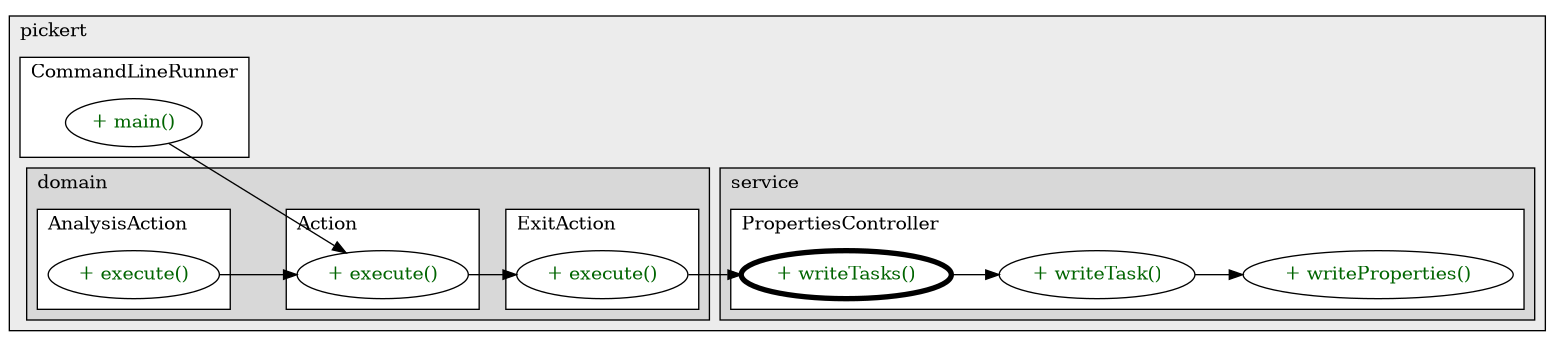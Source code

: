 @startuml

/' diagram meta data start
config=CallConfiguration;
{
  "rootMethod": "de.pickert.service.PropertiesController#writeTasks()",
  "projectClassification": {
    "searchMode": "OpenProject", // OpenProject, AllProjects
    "includedProjects": "",
    "pathEndKeywords": "*.impl",
    "isClientPath": "",
    "isClientName": "",
    "isTestPath": "",
    "isTestName": "",
    "isMappingPath": "",
    "isMappingName": "",
    "isDataAccessPath": "",
    "isDataAccessName": "",
    "isDataStructurePath": "",
    "isDataStructureName": "",
    "isInterfaceStructuresPath": "",
    "isInterfaceStructuresName": "",
    "isEntryPointPath": "",
    "isEntryPointName": ""
  },
  "graphRestriction": {
    "classPackageExcludeFilter": "",
    "classPackageIncludeFilter": "",
    "classNameExcludeFilter": "",
    "classNameIncludeFilter": "",
    "methodNameExcludeFilter": "",
    "methodNameIncludeFilter": "",
    "removeByInheritance": "", // inheritance/annotation based filtering is done in a second step
    "removeByAnnotation": "",
    "removeByClassPackage": "", // cleanup the graph after inheritance/annotation based filtering is done
    "removeByClassName": "",
    "cutMappings": false,
    "cutEnum": true,
    "cutTests": true,
    "cutClient": true,
    "cutDataAccess": true,
    "cutInterfaceStructures": true,
    "cutDataStructures": true,
    "cutGetterAndSetter": true,
    "cutConstructors": true
  },
  "graphTraversal": {
    "forwardDepth": 3,
    "backwardDepth": 3,
    "classPackageExcludeFilter": "",
    "classPackageIncludeFilter": "",
    "classNameExcludeFilter": "",
    "classNameIncludeFilter": "",
    "methodNameExcludeFilter": "",
    "methodNameIncludeFilter": "",
    "hideMappings": false,
    "hideDataStructures": false,
    "hidePrivateMethods": true,
    "hideInterfaceCalls": true, // indirection: implementation -> interface (is hidden) -> implementation
    "onlyShowApplicationEntryPoints": false // root node is included
  },
  "details": {
    "aggregation": "GroupByClass", // ByClass, GroupByClass, None
    "showMethodParametersTypes": false,
    "showMethodParametersNames": false,
    "showMethodReturnType": false,
    "showPackageLevels": 2,
    "showCallOrder": false,
    "edgeMode": "MethodsOnly", // TypesOnly, MethodsOnly, TypesAndMethods, MethodsAndDirectTypeUsage
    "showDetailedClassStructure": false
  },
  "rootClass": "de.pickert.service.PropertiesController"
}
diagram meta data end '/



digraph g {
    rankdir="LR"
    splines=polyline
    

'nodes 
subgraph cluster_578025050 { 
   	label=pickert
	labeljust=l
	fillcolor="#ececec"
	style=filled
   
   subgraph cluster_1049418349 { 
   	label=service
	labeljust=l
	fillcolor="#d8d8d8"
	style=filled
   
   subgraph cluster_1550665859 { 
   	label=PropertiesController
	labeljust=l
	fillcolor=white
	style=filled
   
   PropertiesController1656988416XXXwriteProperties1611387128[
	label="+ writeProperties()"
	style=filled
	fillcolor=white
	tooltip="PropertiesController

null"
	fontcolor=darkgreen
];

PropertiesController1656988416XXXwriteTask2599333[
	label="+ writeTask()"
	style=filled
	fillcolor=white
	tooltip="PropertiesController

null"
	fontcolor=darkgreen
];

PropertiesController1656988416XXXwriteTasks0[
	label="+ writeTasks()"
	style=filled
	fillcolor=white
	tooltip="PropertiesController

null"
	penwidth=4
	fontcolor=darkgreen
];
} 
} 

subgraph cluster_1547995226 { 
   	label=CommandLineRunner
	labeljust=l
	fillcolor=white
	style=filled
   
   CommandLineRunner1941050681XXXmain1859653459[
	label="+ main()"
	style=filled
	fillcolor=white
	tooltip="CommandLineRunner

null"
	fontcolor=darkgreen
];
} 

subgraph cluster_2049086964 { 
   	label=domain
	labeljust=l
	fillcolor="#d8d8d8"
	style=filled
   
   subgraph cluster_177056870 { 
   	label=ExitAction
	labeljust=l
	fillcolor=white
	style=filled
   
   ExitAction1805906728XXXexecute0[
	label="+ execute()"
	style=filled
	fillcolor=white
	tooltip="ExitAction

null"
	fontcolor=darkgreen
];
} 

subgraph cluster_1966256437 { 
   	label=Action
	labeljust=l
	fillcolor=white
	style=filled
   
   Action741458713XXXexecute0[
	label="+ execute()"
	style=filled
	fillcolor=white
	tooltip="Action

null"
	fontcolor=darkgreen
];
} 

subgraph cluster_922205224 { 
   	label=AnalysisAction
	labeljust=l
	fillcolor=white
	style=filled
   
   AnalysisAction1805906728XXXexecute0[
	label="+ execute()"
	style=filled
	fillcolor=white
	tooltip="AnalysisAction

null"
	fontcolor=darkgreen
];
} 
} 
} 

'edges    
Action741458713XXXexecute0 -> ExitAction1805906728XXXexecute0;
AnalysisAction1805906728XXXexecute0 -> Action741458713XXXexecute0;
CommandLineRunner1941050681XXXmain1859653459 -> Action741458713XXXexecute0;
ExitAction1805906728XXXexecute0 -> PropertiesController1656988416XXXwriteTasks0;
PropertiesController1656988416XXXwriteTask2599333 -> PropertiesController1656988416XXXwriteProperties1611387128;
PropertiesController1656988416XXXwriteTasks0 -> PropertiesController1656988416XXXwriteTask2599333;
    
}
@enduml